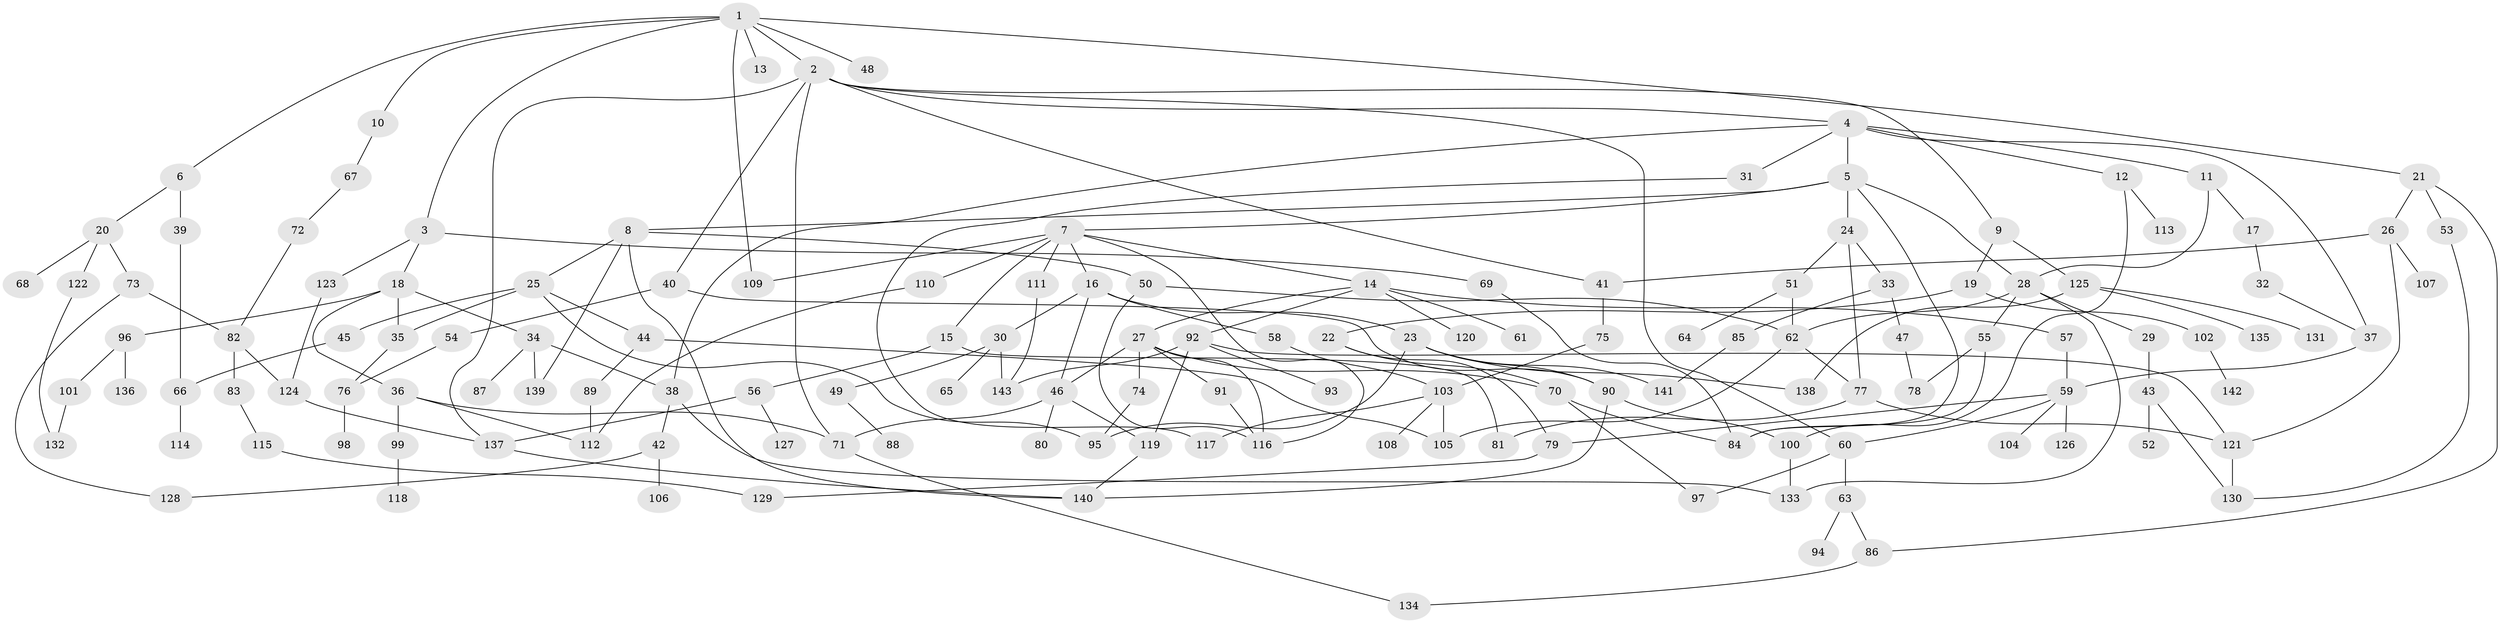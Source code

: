 // coarse degree distribution, {14: 0.01098901098901099, 4: 0.15384615384615385, 9: 0.03296703296703297, 8: 0.03296703296703297, 3: 0.25274725274725274, 6: 0.054945054945054944, 2: 0.1978021978021978, 1: 0.2087912087912088, 5: 0.04395604395604396, 7: 0.01098901098901099}
// Generated by graph-tools (version 1.1) at 2025/51/02/27/25 19:51:36]
// undirected, 143 vertices, 203 edges
graph export_dot {
graph [start="1"]
  node [color=gray90,style=filled];
  1;
  2;
  3;
  4;
  5;
  6;
  7;
  8;
  9;
  10;
  11;
  12;
  13;
  14;
  15;
  16;
  17;
  18;
  19;
  20;
  21;
  22;
  23;
  24;
  25;
  26;
  27;
  28;
  29;
  30;
  31;
  32;
  33;
  34;
  35;
  36;
  37;
  38;
  39;
  40;
  41;
  42;
  43;
  44;
  45;
  46;
  47;
  48;
  49;
  50;
  51;
  52;
  53;
  54;
  55;
  56;
  57;
  58;
  59;
  60;
  61;
  62;
  63;
  64;
  65;
  66;
  67;
  68;
  69;
  70;
  71;
  72;
  73;
  74;
  75;
  76;
  77;
  78;
  79;
  80;
  81;
  82;
  83;
  84;
  85;
  86;
  87;
  88;
  89;
  90;
  91;
  92;
  93;
  94;
  95;
  96;
  97;
  98;
  99;
  100;
  101;
  102;
  103;
  104;
  105;
  106;
  107;
  108;
  109;
  110;
  111;
  112;
  113;
  114;
  115;
  116;
  117;
  118;
  119;
  120;
  121;
  122;
  123;
  124;
  125;
  126;
  127;
  128;
  129;
  130;
  131;
  132;
  133;
  134;
  135;
  136;
  137;
  138;
  139;
  140;
  141;
  142;
  143;
  1 -- 2;
  1 -- 3;
  1 -- 6;
  1 -- 10;
  1 -- 13;
  1 -- 21;
  1 -- 48;
  1 -- 109;
  2 -- 4;
  2 -- 9;
  2 -- 40;
  2 -- 71;
  2 -- 137;
  2 -- 41;
  2 -- 60;
  3 -- 18;
  3 -- 69;
  3 -- 123;
  4 -- 5;
  4 -- 11;
  4 -- 12;
  4 -- 31;
  4 -- 37;
  4 -- 38;
  5 -- 7;
  5 -- 8;
  5 -- 24;
  5 -- 84;
  5 -- 28;
  6 -- 20;
  6 -- 39;
  7 -- 14;
  7 -- 15;
  7 -- 16;
  7 -- 109;
  7 -- 110;
  7 -- 111;
  7 -- 116;
  8 -- 25;
  8 -- 50;
  8 -- 139;
  8 -- 140;
  9 -- 19;
  9 -- 125;
  10 -- 67;
  11 -- 17;
  11 -- 28;
  12 -- 113;
  12 -- 100;
  14 -- 27;
  14 -- 57;
  14 -- 61;
  14 -- 92;
  14 -- 120;
  15 -- 56;
  15 -- 81;
  16 -- 23;
  16 -- 30;
  16 -- 46;
  16 -- 58;
  17 -- 32;
  18 -- 34;
  18 -- 36;
  18 -- 96;
  18 -- 35;
  19 -- 22;
  19 -- 102;
  20 -- 68;
  20 -- 73;
  20 -- 122;
  21 -- 26;
  21 -- 53;
  21 -- 86;
  22 -- 70;
  22 -- 79;
  23 -- 90;
  23 -- 141;
  23 -- 95;
  23 -- 138;
  24 -- 33;
  24 -- 51;
  24 -- 77;
  25 -- 35;
  25 -- 44;
  25 -- 45;
  25 -- 95;
  26 -- 41;
  26 -- 107;
  26 -- 121;
  27 -- 74;
  27 -- 91;
  27 -- 46;
  27 -- 116;
  27 -- 70;
  28 -- 29;
  28 -- 55;
  28 -- 133;
  28 -- 62;
  29 -- 43;
  30 -- 49;
  30 -- 65;
  30 -- 143;
  31 -- 117;
  32 -- 37;
  33 -- 47;
  33 -- 85;
  34 -- 87;
  34 -- 139;
  34 -- 38;
  35 -- 76;
  36 -- 99;
  36 -- 71;
  36 -- 112;
  37 -- 59;
  38 -- 42;
  38 -- 133;
  39 -- 66;
  40 -- 54;
  40 -- 90;
  41 -- 75;
  42 -- 106;
  42 -- 128;
  43 -- 52;
  43 -- 130;
  44 -- 89;
  44 -- 105;
  45 -- 66;
  46 -- 80;
  46 -- 119;
  46 -- 71;
  47 -- 78;
  49 -- 88;
  50 -- 62;
  50 -- 116;
  51 -- 62;
  51 -- 64;
  53 -- 130;
  54 -- 76;
  55 -- 78;
  55 -- 84;
  56 -- 127;
  56 -- 137;
  57 -- 59;
  58 -- 103;
  59 -- 60;
  59 -- 79;
  59 -- 104;
  59 -- 126;
  60 -- 63;
  60 -- 97;
  62 -- 105;
  62 -- 77;
  63 -- 94;
  63 -- 86;
  66 -- 114;
  67 -- 72;
  69 -- 84;
  70 -- 97;
  70 -- 84;
  71 -- 134;
  72 -- 82;
  73 -- 128;
  73 -- 82;
  74 -- 95;
  75 -- 103;
  76 -- 98;
  77 -- 81;
  77 -- 121;
  79 -- 129;
  82 -- 83;
  82 -- 124;
  83 -- 115;
  85 -- 141;
  86 -- 134;
  89 -- 112;
  90 -- 100;
  90 -- 140;
  91 -- 116;
  92 -- 93;
  92 -- 119;
  92 -- 121;
  92 -- 143;
  96 -- 101;
  96 -- 136;
  99 -- 118;
  100 -- 133;
  101 -- 132;
  102 -- 142;
  103 -- 105;
  103 -- 108;
  103 -- 117;
  110 -- 112;
  111 -- 143;
  115 -- 129;
  119 -- 140;
  121 -- 130;
  122 -- 132;
  123 -- 124;
  124 -- 137;
  125 -- 131;
  125 -- 135;
  125 -- 138;
  137 -- 140;
}
